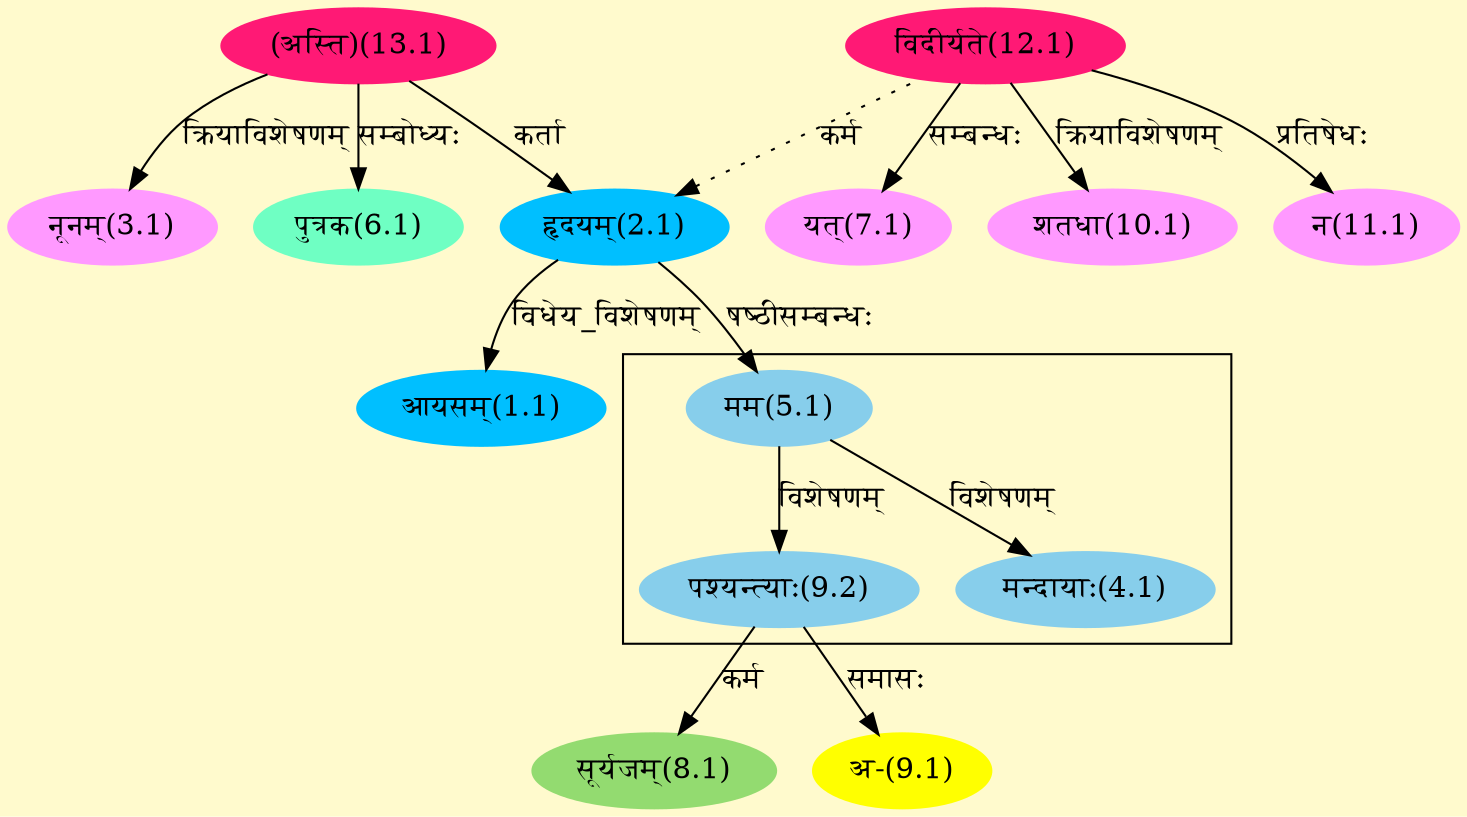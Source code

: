 digraph G{
rankdir=BT;
 compound=true;
 bgcolor="lemonchiffon1";

subgraph cluster_1{
Node4_1 [style=filled, color="#87CEEB" label = "मन्दायाः(4.1)"]
Node5_1 [style=filled, color="#87CEEB" label = "मम(5.1)"]
Node9_2 [style=filled, color="#87CEEB" label = "पश्यन्त्याः(9.2)"]

}
Node1_1 [style=filled, color="#00BFFF" label = "आयसम्(1.1)"]
Node2_1 [style=filled, color="#00BFFF" label = "हृदयम्(2.1)"]
Node13_1 [style=filled, color="#FF1975" label = "(अस्ति)(13.1)"]
Node12_1 [style=filled, color="#FF1975" label = "विदीर्यते(12.1)"]
Node3_1 [style=filled, color="#FF99FF" label = "नूनम्(3.1)"]
Node5_1 [style=filled, color="#87CEEB" label = "मम(5.1)"]
Node6_1 [style=filled, color="#6FFFC3" label = "पुत्रक(6.1)"]
Node7_1 [style=filled, color="#FF99FF" label = "यत्(7.1)"]
Node8_1 [style=filled, color="#93DB70" label = "सूर्यजम्(8.1)"]
Node9_2 [style=filled, color="#87CEEB" label = "पश्यन्त्याः(9.2)"]
Node9_1 [style=filled, color="#FFFF00" label = "अ-(9.1)"]
Node10_1 [style=filled, color="#FF99FF" label = "शतधा(10.1)"]
Node11_1 [style=filled, color="#FF99FF" label = "न(11.1)"]
/* Start of Relations section */

Node1_1 -> Node2_1 [  label="विधेय_विशेषणम्"  dir="back" ]
Node2_1 -> Node13_1 [  label="कर्ता"  dir="back" ]
Node2_1 -> Node12_1 [ style=dotted label="कर्म"  dir="back" ]
Node3_1 -> Node13_1 [  label="क्रियाविशेषणम्"  dir="back" ]
Node4_1 -> Node5_1 [  label="विशेषणम्"  dir="back" ]
Node5_1 -> Node2_1 [  label="षष्ठीसम्बन्धः"  dir="back" ]
Node6_1 -> Node13_1 [  label="सम्बोध्यः"  dir="back" ]
Node7_1 -> Node12_1 [  label="सम्बन्धः"  dir="back" ]
Node8_1 -> Node9_2 [  label="कर्म"  dir="back" ]
Node9_1 -> Node9_2 [  label="समासः"  dir="back" ]
Node9_2 -> Node5_1 [  label="विशेषणम्"  dir="back" ]
Node10_1 -> Node12_1 [  label="क्रियाविशेषणम्"  dir="back" ]
Node11_1 -> Node12_1 [  label="प्रतिषेधः"  dir="back" ]
}
